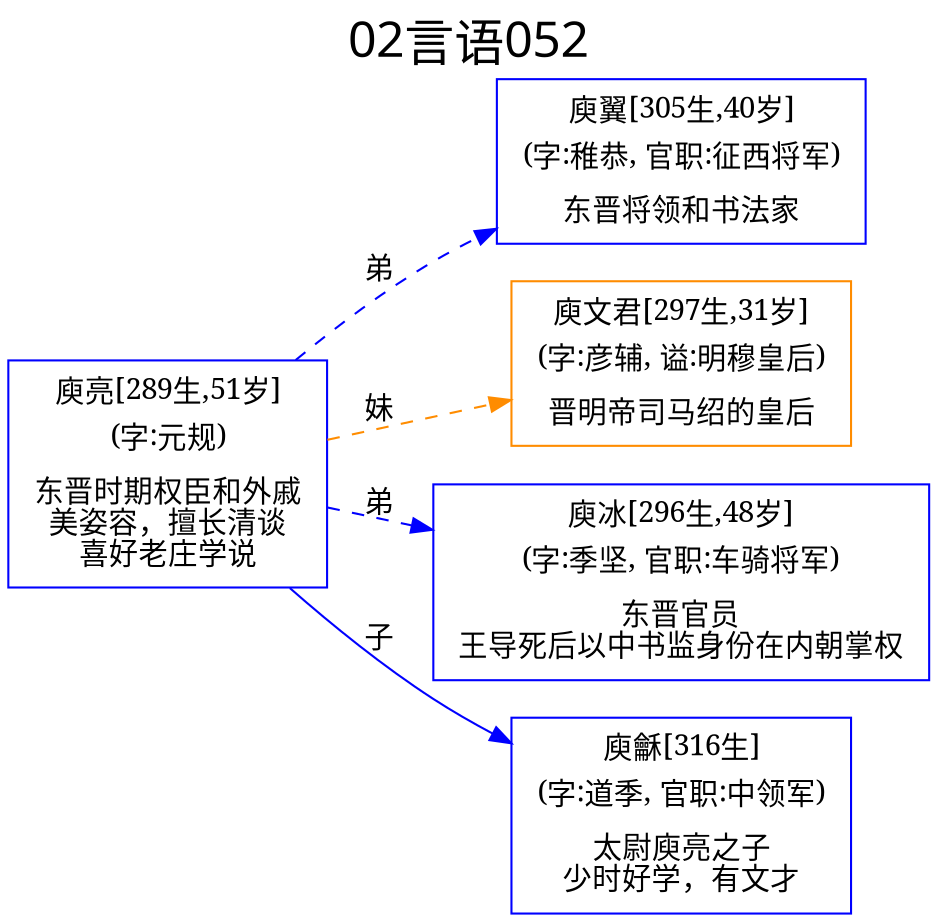 
digraph
{
	rankdir = "LR";
	ranksep = 0.5;
	label = "02言语052";
	labelloc = "t";
	fontsize = "24";
	fontname = "SimHei";

	graph [style="filled", color="lightgrey"];
	node [fontname="SimSun"];
	edge [fontname="SimSun"];

	庾亮 [shape="box", color="blue", label=<<table border="0" cellborder="0"><tr><td>庾亮[289生,51岁]</td></tr><tr><td>(字:元规)</td></tr><tr><td></td></tr><tr><td>东晋时期权臣和外戚<br/>美姿容，擅长清谈<br/>喜好老庄学说<br/></td></tr></table>>];
	庾翼 [shape="box", color="blue", label=<<table border="0" cellborder="0"><tr><td>庾翼[305生,40岁]</td></tr><tr><td>(字:稚恭, 官职:征西将军)</td></tr><tr><td></td></tr><tr><td>东晋将领和书法家<br/></td></tr></table>>];
	庾文君 [shape="box", color="darkorange", label=<<table border="0" cellborder="0"><tr><td>庾文君[297生,31岁]</td></tr><tr><td>(字:彦辅, 谥:明穆皇后)</td></tr><tr><td></td></tr><tr><td>晋明帝司马绍的皇后<br/></td></tr></table>>];
	庾冰 [shape="box", color="blue", label=<<table border="0" cellborder="0"><tr><td>庾冰[296生,48岁]</td></tr><tr><td>(字:季坚, 官职:车骑将军)</td></tr><tr><td></td></tr><tr><td>东晋官员<br/>王导死后以中书监身份在内朝掌权<br/></td></tr></table>>];
	庾龢 [shape="box", color="blue", label=<<table border="0" cellborder="0"><tr><td>庾龢[316生]</td></tr><tr><td>(字:道季, 官职:中领军)</td></tr><tr><td></td></tr><tr><td>太尉庾亮之子<br/>少时好学，有文才<br/></td></tr></table>>];

	庾亮 -> 庾龢 [label="子", style=solid, color="blue"];
	庾亮 -> 庾冰 [label="弟", style=dashed, color="blue"];
	庾亮 -> 庾文君 [label="妹", style=dashed, color="darkorange"];
	庾亮 -> 庾翼 [label="弟", style=dashed, color="blue"];


}
